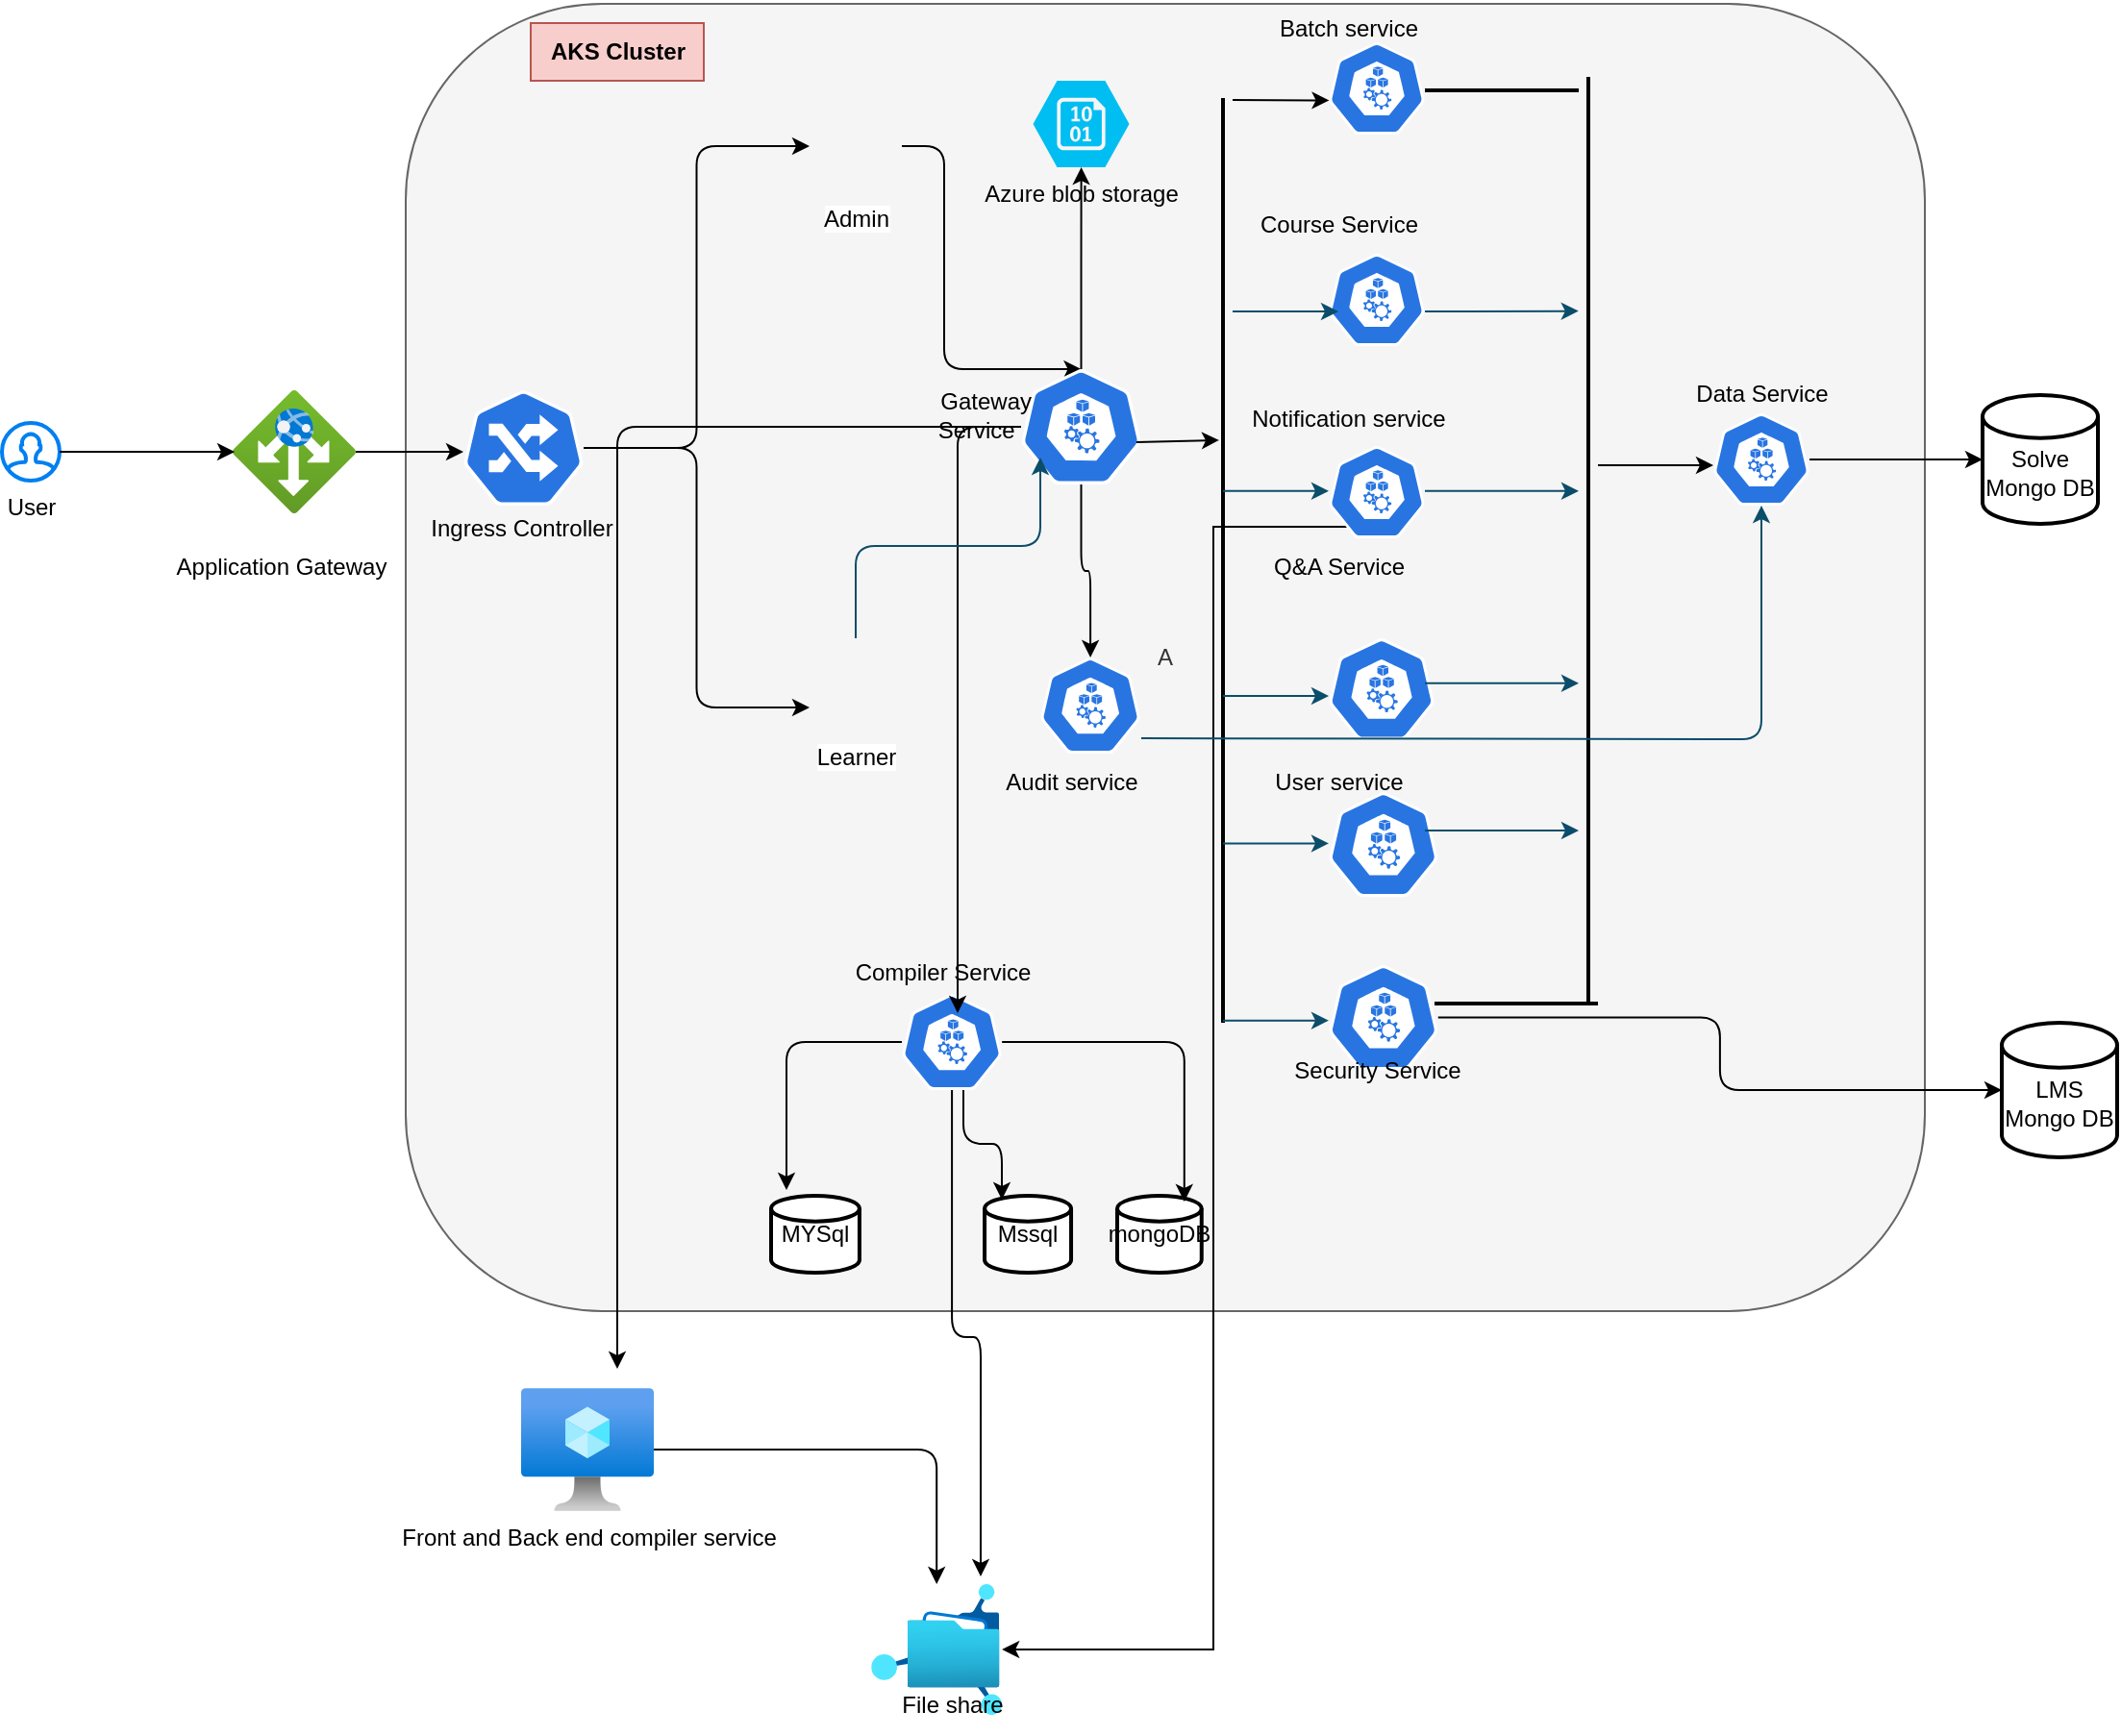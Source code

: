 <mxfile version="24.0.2" type="github">
  <diagram name="Page-1" id="T4M04Sw3OB_QDKywDrmm">
    <mxGraphModel dx="1120" dy="434" grid="1" gridSize="10" guides="1" tooltips="1" connect="1" arrows="1" fold="1" page="1" pageScale="1" pageWidth="850" pageHeight="1100" math="0" shadow="0">
      <root>
        <mxCell id="0" />
        <mxCell id="1" parent="0" />
        <mxCell id="fn0w2bKLxWFTVHuzpLb8-152" value="A" style="whiteSpace=wrap;html=1;rounded=1;strokeColor=#666666;fontColor=#333333;fillColor=#f5f5f5;" parent="1" vertex="1">
          <mxGeometry x="250" y="10" width="790" height="680" as="geometry" />
        </mxCell>
        <mxCell id="OB5NeaHzMn2Zl4-AUMSB-3" value="User" style="html=1;verticalLabelPosition=bottom;align=center;labelBackgroundColor=#ffffff;verticalAlign=top;strokeWidth=2;strokeColor=#0080F0;shadow=0;dashed=0;shape=mxgraph.ios7.icons.user;rounded=1;" parent="1" vertex="1">
          <mxGeometry x="40" y="228" width="30" height="30" as="geometry" />
        </mxCell>
        <mxCell id="OB5NeaHzMn2Zl4-AUMSB-45" style="edgeStyle=orthogonalEdgeStyle;rounded=1;orthogonalLoop=1;jettySize=auto;html=1;" parent="1" source="OB5NeaHzMn2Zl4-AUMSB-7" edge="1">
          <mxGeometry relative="1" as="geometry">
            <mxPoint x="280" y="243" as="targetPoint" />
          </mxGeometry>
        </mxCell>
        <mxCell id="OB5NeaHzMn2Zl4-AUMSB-7" value="" style="image;aspect=fixed;html=1;points=[];align=center;fontSize=12;image=img/lib/azure2/networking/Application_Gateways.svg;rounded=1;" parent="1" vertex="1">
          <mxGeometry x="160" y="211" width="64" height="64" as="geometry" />
        </mxCell>
        <mxCell id="OB5NeaHzMn2Zl4-AUMSB-24" style="edgeStyle=orthogonalEdgeStyle;rounded=1;orthogonalLoop=1;jettySize=auto;html=1;entryX=0;entryY=0.5;entryDx=0;entryDy=0;" parent="1" source="OB5NeaHzMn2Zl4-AUMSB-20" target="OB5NeaHzMn2Zl4-AUMSB-23" edge="1">
          <mxGeometry relative="1" as="geometry" />
        </mxCell>
        <mxCell id="OB5NeaHzMn2Zl4-AUMSB-35" style="edgeStyle=orthogonalEdgeStyle;rounded=1;orthogonalLoop=1;jettySize=auto;html=1;entryX=0;entryY=0.75;entryDx=0;entryDy=0;" parent="1" source="OB5NeaHzMn2Zl4-AUMSB-20" target="OB5NeaHzMn2Zl4-AUMSB-34" edge="1">
          <mxGeometry relative="1" as="geometry" />
        </mxCell>
        <mxCell id="OB5NeaHzMn2Zl4-AUMSB-20" value="" style="aspect=fixed;sketch=0;html=1;dashed=0;whitespace=wrap;fillColor=#2875E2;strokeColor=#ffffff;points=[[0.005,0.63,0],[0.1,0.2,0],[0.9,0.2,0],[0.5,0,0],[0.995,0.63,0],[0.72,0.99,0],[0.5,1,0],[0.28,0.99,0]];shape=mxgraph.kubernetes.icon2;prIcon=ing;rounded=1;" parent="1" vertex="1">
          <mxGeometry x="280" y="211" width="62.5" height="60" as="geometry" />
        </mxCell>
        <mxCell id="fn0w2bKLxWFTVHuzpLb8-1" style="edgeStyle=orthogonalEdgeStyle;rounded=1;orthogonalLoop=1;jettySize=auto;html=1;entryX=0.5;entryY=0;entryDx=0;entryDy=0;entryPerimeter=0;" parent="1" source="OB5NeaHzMn2Zl4-AUMSB-23" target="fn0w2bKLxWFTVHuzpLb8-2" edge="1">
          <mxGeometry relative="1" as="geometry">
            <mxPoint x="590" y="190" as="targetPoint" />
            <Array as="points">
              <mxPoint x="530" y="84" />
              <mxPoint x="530" y="200" />
            </Array>
          </mxGeometry>
        </mxCell>
        <mxCell id="OB5NeaHzMn2Zl4-AUMSB-23" value="Admin" style="shape=image;html=1;verticalAlign=top;verticalLabelPosition=bottom;labelBackgroundColor=#ffffff;imageAspect=0;aspect=fixed;image=https://cdn0.iconfinder.com/data/icons/long-shadow-web-icons/512/angular-symbol-128.png;rounded=1;" parent="1" vertex="1">
          <mxGeometry x="460" y="60" width="48" height="48" as="geometry" />
        </mxCell>
        <mxCell id="OB5NeaHzMn2Zl4-AUMSB-34" value="Learner" style="shape=image;html=1;verticalAlign=top;verticalLabelPosition=bottom;labelBackgroundColor=#ffffff;imageAspect=0;aspect=fixed;image=https://cdn0.iconfinder.com/data/icons/long-shadow-web-icons/512/angular-symbol-128.png;rounded=1;" parent="1" vertex="1">
          <mxGeometry x="460" y="340" width="48" height="48" as="geometry" />
        </mxCell>
        <mxCell id="OB5NeaHzMn2Zl4-AUMSB-37" style="edgeStyle=orthogonalEdgeStyle;rounded=1;orthogonalLoop=1;jettySize=auto;html=1;entryX=0.016;entryY=0.5;entryDx=0;entryDy=0;entryPerimeter=0;" parent="1" source="OB5NeaHzMn2Zl4-AUMSB-3" target="OB5NeaHzMn2Zl4-AUMSB-7" edge="1">
          <mxGeometry relative="1" as="geometry" />
        </mxCell>
        <mxCell id="fn0w2bKLxWFTVHuzpLb8-113" style="edgeStyle=orthogonalEdgeStyle;rounded=1;orthogonalLoop=1;jettySize=auto;html=1;" parent="1" source="fn0w2bKLxWFTVHuzpLb8-2" target="fn0w2bKLxWFTVHuzpLb8-11" edge="1">
          <mxGeometry relative="1" as="geometry" />
        </mxCell>
        <mxCell id="fn0w2bKLxWFTVHuzpLb8-137" style="edgeStyle=orthogonalEdgeStyle;rounded=1;orthogonalLoop=1;jettySize=auto;html=1;" parent="1" source="fn0w2bKLxWFTVHuzpLb8-2" edge="1">
          <mxGeometry relative="1" as="geometry">
            <mxPoint x="360" y="720" as="targetPoint" />
            <Array as="points">
              <mxPoint x="360" y="230" />
            </Array>
          </mxGeometry>
        </mxCell>
        <mxCell id="-ZwU39kBrNvyHmpYSv-l-5" style="edgeStyle=orthogonalEdgeStyle;rounded=0;orthogonalLoop=1;jettySize=auto;html=1;" edge="1" parent="1" source="fn0w2bKLxWFTVHuzpLb8-2" target="-ZwU39kBrNvyHmpYSv-l-1">
          <mxGeometry relative="1" as="geometry" />
        </mxCell>
        <mxCell id="fn0w2bKLxWFTVHuzpLb8-2" value="" style="aspect=fixed;sketch=0;html=1;dashed=0;whitespace=wrap;fillColor=#2875E2;strokeColor=#ffffff;points=[[0.005,0.63,0],[0.1,0.2,0],[0.9,0.2,0],[0.5,0,0],[0.995,0.63,0],[0.72,0.99,0],[0.5,1,0],[0.28,0.99,0]];shape=mxgraph.kubernetes.icon2;prIcon=node;rounded=1;" parent="1" vertex="1">
          <mxGeometry x="570" y="200" width="62.5" height="60" as="geometry" />
        </mxCell>
        <mxCell id="fn0w2bKLxWFTVHuzpLb8-4" value="&amp;nbsp; Gateway&lt;br&gt;Service&amp;nbsp;" style="text;html=1;align=center;verticalAlign=middle;resizable=0;points=[];autosize=1;strokeColor=none;fillColor=none;rounded=1;" parent="1" vertex="1">
          <mxGeometry x="508" y="204" width="80" height="40" as="geometry" />
        </mxCell>
        <mxCell id="fn0w2bKLxWFTVHuzpLb8-5" value="Ingress Controller" style="text;html=1;align=center;verticalAlign=middle;resizable=0;points=[];autosize=1;strokeColor=none;fillColor=none;rounded=1;" parent="1" vertex="1">
          <mxGeometry x="250" y="268" width="120" height="30" as="geometry" />
        </mxCell>
        <mxCell id="fn0w2bKLxWFTVHuzpLb8-6" value="Application Gateway" style="text;html=1;align=center;verticalAlign=middle;resizable=0;points=[];autosize=1;strokeColor=none;fillColor=none;rounded=1;" parent="1" vertex="1">
          <mxGeometry x="120" y="288" width="130" height="30" as="geometry" />
        </mxCell>
        <mxCell id="fn0w2bKLxWFTVHuzpLb8-8" value="" style="aspect=fixed;sketch=0;html=1;dashed=0;whitespace=wrap;fillColor=#2875E2;strokeColor=#ffffff;points=[[0.005,0.63,0],[0.1,0.2,0],[0.9,0.2,0],[0.5,0,0],[0.995,0.63,0],[0.72,0.99,0],[0.5,1,0],[0.28,0.99,0]];shape=mxgraph.kubernetes.icon2;prIcon=node;rounded=1;" parent="1" vertex="1">
          <mxGeometry x="730" y="30" width="50" height="48" as="geometry" />
        </mxCell>
        <mxCell id="fn0w2bKLxWFTVHuzpLb8-9" value="" style="aspect=fixed;sketch=0;html=1;dashed=0;whitespace=wrap;fillColor=#2875E2;strokeColor=#ffffff;points=[[0.005,0.63,0],[0.1,0.2,0],[0.9,0.2,0],[0.5,0,0],[0.995,0.63,0],[0.72,0.99,0],[0.5,1,0],[0.28,0.99,0]];shape=mxgraph.kubernetes.icon2;prIcon=node;rounded=1;" parent="1" vertex="1">
          <mxGeometry x="730" y="140" width="50" height="48" as="geometry" />
        </mxCell>
        <mxCell id="-ZwU39kBrNvyHmpYSv-l-7" style="edgeStyle=orthogonalEdgeStyle;rounded=0;orthogonalLoop=1;jettySize=auto;html=1;" edge="1" parent="1" target="fn0w2bKLxWFTVHuzpLb8-138">
          <mxGeometry relative="1" as="geometry">
            <mxPoint x="610" y="880" as="targetPoint" />
            <mxPoint x="740" y="282" as="sourcePoint" />
            <Array as="points">
              <mxPoint x="670" y="282" />
              <mxPoint x="670" y="866" />
            </Array>
          </mxGeometry>
        </mxCell>
        <mxCell id="fn0w2bKLxWFTVHuzpLb8-10" value="" style="aspect=fixed;sketch=0;html=1;dashed=0;whitespace=wrap;fillColor=#2875E2;strokeColor=#ffffff;points=[[0.005,0.63,0],[0.1,0.2,0],[0.9,0.2,0],[0.5,0,0],[0.995,0.63,0],[0.72,0.99,0],[0.5,1,0],[0.28,0.99,0]];shape=mxgraph.kubernetes.icon2;prIcon=node;rounded=1;" parent="1" vertex="1">
          <mxGeometry x="730" y="240" width="50" height="48" as="geometry" />
        </mxCell>
        <mxCell id="fn0w2bKLxWFTVHuzpLb8-11" value="" style="aspect=fixed;sketch=0;html=1;dashed=0;whitespace=wrap;fillColor=#2875E2;strokeColor=#ffffff;points=[[0.005,0.63,0],[0.1,0.2,0],[0.9,0.2,0],[0.5,0,0],[0.995,0.63,0],[0.72,0.99,0],[0.5,1,0],[0.28,0.99,0]];shape=mxgraph.kubernetes.icon2;prIcon=node;rounded=1;" parent="1" vertex="1">
          <mxGeometry x="580" y="350" width="52.08" height="50" as="geometry" />
        </mxCell>
        <mxCell id="fn0w2bKLxWFTVHuzpLb8-15" value="" style="aspect=fixed;sketch=0;html=1;dashed=0;whitespace=wrap;fillColor=#2875E2;strokeColor=#ffffff;points=[[0.005,0.63,0],[0.1,0.2,0],[0.9,0.2,0],[0.5,0,0],[0.995,0.63,0],[0.72,0.99,0],[0.5,1,0],[0.28,0.99,0]];shape=mxgraph.kubernetes.icon2;prIcon=node;rounded=1;" parent="1" vertex="1">
          <mxGeometry x="730" y="420" width="56.88" height="54.6" as="geometry" />
        </mxCell>
        <mxCell id="fn0w2bKLxWFTVHuzpLb8-108" style="edgeStyle=orthogonalEdgeStyle;rounded=1;orthogonalLoop=1;jettySize=auto;html=1;" parent="1" source="fn0w2bKLxWFTVHuzpLb8-16" target="fn0w2bKLxWFTVHuzpLb8-106" edge="1">
          <mxGeometry relative="1" as="geometry" />
        </mxCell>
        <mxCell id="fn0w2bKLxWFTVHuzpLb8-16" value="" style="aspect=fixed;sketch=0;html=1;dashed=0;whitespace=wrap;fillColor=#2875E2;strokeColor=#ffffff;points=[[0.005,0.63,0],[0.1,0.2,0],[0.9,0.2,0],[0.5,0,0],[0.995,0.63,0],[0.72,0.99,0],[0.5,1,0],[0.28,0.99,0]];shape=mxgraph.kubernetes.icon2;prIcon=node;rounded=1;" parent="1" vertex="1">
          <mxGeometry x="730" y="510" width="56.88" height="54.6" as="geometry" />
        </mxCell>
        <mxCell id="fn0w2bKLxWFTVHuzpLb8-17" value="" style="aspect=fixed;sketch=0;html=1;dashed=0;whitespace=wrap;fillColor=#2875E2;strokeColor=#ffffff;points=[[0.005,0.63,0],[0.1,0.2,0],[0.9,0.2,0],[0.5,0,0],[0.995,0.63,0],[0.72,0.99,0],[0.5,1,0],[0.28,0.99,0]];shape=mxgraph.kubernetes.icon2;prIcon=node;rounded=1;" parent="1" vertex="1">
          <mxGeometry x="930" y="223" width="50" height="48" as="geometry" />
        </mxCell>
        <mxCell id="fn0w2bKLxWFTVHuzpLb8-31" value="Audit service" style="text;html=1;align=center;verticalAlign=middle;resizable=0;points=[];autosize=1;strokeColor=none;fillColor=none;rounded=1;" parent="1" vertex="1">
          <mxGeometry x="551.04" y="400" width="90" height="30" as="geometry" />
        </mxCell>
        <mxCell id="fn0w2bKLxWFTVHuzpLb8-37" value="Batch service" style="text;html=1;align=center;verticalAlign=middle;resizable=0;points=[];autosize=1;strokeColor=none;fillColor=none;rounded=1;" parent="1" vertex="1">
          <mxGeometry x="690" y="8" width="100" height="30" as="geometry" />
        </mxCell>
        <mxCell id="fn0w2bKLxWFTVHuzpLb8-40" value="Notification service" style="text;html=1;align=center;verticalAlign=middle;resizable=0;points=[];autosize=1;strokeColor=none;fillColor=none;rounded=1;" parent="1" vertex="1">
          <mxGeometry x="680" y="211" width="120" height="30" as="geometry" />
        </mxCell>
        <mxCell id="fn0w2bKLxWFTVHuzpLb8-42" value="Q&amp;amp;A Service" style="text;html=1;align=center;verticalAlign=middle;resizable=0;points=[];autosize=1;strokeColor=none;fillColor=none;rounded=1;" parent="1" vertex="1">
          <mxGeometry x="690" y="288" width="90" height="30" as="geometry" />
        </mxCell>
        <mxCell id="fn0w2bKLxWFTVHuzpLb8-56" value="User service" style="text;html=1;align=center;verticalAlign=middle;resizable=0;points=[];autosize=1;strokeColor=none;fillColor=none;rounded=1;" parent="1" vertex="1">
          <mxGeometry x="690" y="400" width="90" height="30" as="geometry" />
        </mxCell>
        <mxCell id="fn0w2bKLxWFTVHuzpLb8-61" value="&lt;br&gt;Solve Mongo DB" style="strokeWidth=2;html=1;shape=mxgraph.flowchart.database;whiteSpace=wrap;rounded=1;" parent="1" vertex="1">
          <mxGeometry x="1070" y="213.5" width="60" height="67" as="geometry" />
        </mxCell>
        <mxCell id="fn0w2bKLxWFTVHuzpLb8-62" value="" style="line;strokeWidth=2;direction=south;html=1;rounded=1;" parent="1" vertex="1">
          <mxGeometry x="860" y="48" width="10" height="481" as="geometry" />
        </mxCell>
        <mxCell id="fn0w2bKLxWFTVHuzpLb8-21" value="Data Service" style="text;html=1;align=center;verticalAlign=middle;resizable=0;points=[];autosize=1;strokeColor=none;fillColor=none;rounded=1;" parent="1" vertex="1">
          <mxGeometry x="910" y="198" width="90" height="30" as="geometry" />
        </mxCell>
        <mxCell id="fn0w2bKLxWFTVHuzpLb8-66" value="" style="line;strokeWidth=2;html=1;rounded=1;" parent="1" vertex="1">
          <mxGeometry x="785" y="525" width="85" height="10" as="geometry" />
        </mxCell>
        <mxCell id="fn0w2bKLxWFTVHuzpLb8-68" value="" style="line;strokeWidth=2;html=1;rounded=1;" parent="1" vertex="1">
          <mxGeometry x="780" y="50" width="80" height="10" as="geometry" />
        </mxCell>
        <mxCell id="fn0w2bKLxWFTVHuzpLb8-55" value="Course Service" style="text;html=1;align=center;verticalAlign=middle;resizable=0;points=[];autosize=1;strokeColor=none;fillColor=none;rounded=1;" parent="1" vertex="1">
          <mxGeometry x="680" y="110" width="110" height="30" as="geometry" />
        </mxCell>
        <mxCell id="fn0w2bKLxWFTVHuzpLb8-13" value="" style="aspect=fixed;sketch=0;html=1;dashed=0;whitespace=wrap;fillColor=#2875E2;strokeColor=#ffffff;points=[[0.005,0.63,0],[0.1,0.2,0],[0.9,0.2,0],[0.5,0,0],[0.995,0.63,0],[0.72,0.99,0],[0.5,1,0],[0.28,0.99,0]];shape=mxgraph.kubernetes.icon2;prIcon=node;rounded=1;" parent="1" vertex="1">
          <mxGeometry x="730" y="340" width="55" height="52.8" as="geometry" />
        </mxCell>
        <mxCell id="fn0w2bKLxWFTVHuzpLb8-79" value="" style="line;strokeWidth=2;direction=south;html=1;rounded=1;" parent="1" vertex="1">
          <mxGeometry x="670" y="59" width="10" height="481" as="geometry" />
        </mxCell>
        <mxCell id="fn0w2bKLxWFTVHuzpLb8-85" value="" style="endArrow=classic;html=1;rounded=1;entryX=0.005;entryY=0.63;entryDx=0;entryDy=0;entryPerimeter=0;" parent="1" target="fn0w2bKLxWFTVHuzpLb8-8" edge="1">
          <mxGeometry width="50" height="50" relative="1" as="geometry">
            <mxPoint x="680" y="60" as="sourcePoint" />
            <mxPoint x="715" y="10" as="targetPoint" />
          </mxGeometry>
        </mxCell>
        <mxCell id="fn0w2bKLxWFTVHuzpLb8-100" style="edgeStyle=orthogonalEdgeStyle;rounded=1;orthogonalLoop=1;jettySize=auto;html=1;entryX=0;entryY=0.5;entryDx=0;entryDy=0;entryPerimeter=0;" parent="1" source="fn0w2bKLxWFTVHuzpLb8-17" target="fn0w2bKLxWFTVHuzpLb8-61" edge="1">
          <mxGeometry relative="1" as="geometry" />
        </mxCell>
        <mxCell id="fn0w2bKLxWFTVHuzpLb8-103" value="" style="endArrow=classic;html=1;rounded=1;entryX=0;entryY=0.563;entryDx=0;entryDy=0;entryPerimeter=0;" parent="1" target="fn0w2bKLxWFTVHuzpLb8-17" edge="1">
          <mxGeometry width="50" height="50" relative="1" as="geometry">
            <mxPoint x="870" y="250" as="sourcePoint" />
            <mxPoint x="924" y="250.52" as="targetPoint" />
          </mxGeometry>
        </mxCell>
        <mxCell id="fn0w2bKLxWFTVHuzpLb8-105" value="" style="aspect=fixed;sketch=0;html=1;dashed=0;whitespace=wrap;fillColor=#2875E2;strokeColor=#ffffff;points=[[0.005,0.63,0],[0.1,0.2,0],[0.9,0.2,0],[0.5,0,0],[0.995,0.63,0],[0.72,0.99,0],[0.5,1,0],[0.28,0.99,0]];shape=mxgraph.kubernetes.icon2;prIcon=node;rounded=1;" parent="1" vertex="1">
          <mxGeometry x="508" y="525" width="52.08" height="50" as="geometry" />
        </mxCell>
        <mxCell id="fn0w2bKLxWFTVHuzpLb8-106" value="&lt;br&gt;LMS Mongo DB" style="strokeWidth=2;html=1;shape=mxgraph.flowchart.database;whiteSpace=wrap;rounded=1;" parent="1" vertex="1">
          <mxGeometry x="1080" y="540" width="60" height="70" as="geometry" />
        </mxCell>
        <mxCell id="fn0w2bKLxWFTVHuzpLb8-109" value="Security Service" style="text;html=1;align=center;verticalAlign=middle;resizable=0;points=[];autosize=1;strokeColor=none;fillColor=none;rounded=1;" parent="1" vertex="1">
          <mxGeometry x="700" y="550" width="110" height="30" as="geometry" />
        </mxCell>
        <mxCell id="fn0w2bKLxWFTVHuzpLb8-110" style="edgeStyle=orthogonalEdgeStyle;rounded=1;orthogonalLoop=1;jettySize=auto;html=1;entryX=0.557;entryY=0.2;entryDx=0;entryDy=0;entryPerimeter=0;" parent="1" source="fn0w2bKLxWFTVHuzpLb8-2" target="fn0w2bKLxWFTVHuzpLb8-105" edge="1">
          <mxGeometry relative="1" as="geometry" />
        </mxCell>
        <mxCell id="fn0w2bKLxWFTVHuzpLb8-118" value="MYSql" style="strokeWidth=2;html=1;shape=mxgraph.flowchart.database;whiteSpace=wrap;rounded=1;" parent="1" vertex="1">
          <mxGeometry x="440" y="630" width="45.96" height="40" as="geometry" />
        </mxCell>
        <mxCell id="fn0w2bKLxWFTVHuzpLb8-119" value="Mssql" style="strokeWidth=2;html=1;shape=mxgraph.flowchart.database;whiteSpace=wrap;rounded=1;" parent="1" vertex="1">
          <mxGeometry x="551.04" y="630" width="44.98" height="40" as="geometry" />
        </mxCell>
        <mxCell id="fn0w2bKLxWFTVHuzpLb8-120" value="mongoDB" style="strokeWidth=2;html=1;shape=mxgraph.flowchart.database;whiteSpace=wrap;rounded=1;" parent="1" vertex="1">
          <mxGeometry x="620" y="630" width="43.88" height="40" as="geometry" />
        </mxCell>
        <mxCell id="fn0w2bKLxWFTVHuzpLb8-122" style="edgeStyle=orthogonalEdgeStyle;rounded=1;orthogonalLoop=1;jettySize=auto;html=1;entryX=0.174;entryY=-0.075;entryDx=0;entryDy=0;entryPerimeter=0;" parent="1" source="fn0w2bKLxWFTVHuzpLb8-105" target="fn0w2bKLxWFTVHuzpLb8-118" edge="1">
          <mxGeometry relative="1" as="geometry" />
        </mxCell>
        <mxCell id="fn0w2bKLxWFTVHuzpLb8-123" style="edgeStyle=orthogonalEdgeStyle;rounded=1;orthogonalLoop=1;jettySize=auto;html=1;entryX=0.795;entryY=0.075;entryDx=0;entryDy=0;entryPerimeter=0;" parent="1" source="fn0w2bKLxWFTVHuzpLb8-105" target="fn0w2bKLxWFTVHuzpLb8-120" edge="1">
          <mxGeometry relative="1" as="geometry" />
        </mxCell>
        <mxCell id="fn0w2bKLxWFTVHuzpLb8-124" style="edgeStyle=orthogonalEdgeStyle;rounded=1;orthogonalLoop=1;jettySize=auto;html=1;entryX=0.211;entryY=0.05;entryDx=0;entryDy=0;entryPerimeter=0;" parent="1" source="fn0w2bKLxWFTVHuzpLb8-105" target="fn0w2bKLxWFTVHuzpLb8-119" edge="1">
          <mxGeometry relative="1" as="geometry">
            <Array as="points">
              <mxPoint x="540" y="603" />
              <mxPoint x="560" y="603" />
              <mxPoint x="560" y="632" />
            </Array>
          </mxGeometry>
        </mxCell>
        <mxCell id="fn0w2bKLxWFTVHuzpLb8-125" value="Compiler Service" style="text;html=1;align=center;verticalAlign=middle;resizable=0;points=[];autosize=1;strokeColor=none;fillColor=none;rounded=1;" parent="1" vertex="1">
          <mxGeometry x="474.1" y="499" width="110" height="30" as="geometry" />
        </mxCell>
        <mxCell id="fn0w2bKLxWFTVHuzpLb8-139" style="edgeStyle=orthogonalEdgeStyle;rounded=1;orthogonalLoop=1;jettySize=auto;html=1;" parent="1" source="fn0w2bKLxWFTVHuzpLb8-127" target="fn0w2bKLxWFTVHuzpLb8-138" edge="1">
          <mxGeometry relative="1" as="geometry" />
        </mxCell>
        <mxCell id="fn0w2bKLxWFTVHuzpLb8-127" value="Front and Back end compiler service" style="image;aspect=fixed;html=1;points=[];align=center;fontSize=12;image=img/lib/azure2/compute/Virtual_Machine.svg;rounded=1;" parent="1" vertex="1">
          <mxGeometry x="310" y="730" width="69" height="64" as="geometry" />
        </mxCell>
        <mxCell id="fn0w2bKLxWFTVHuzpLb8-136" value="" style="endArrow=classic;html=1;rounded=1;entryX=0.37;entryY=0.7;entryDx=0;entryDy=0;entryPerimeter=0;" parent="1" target="fn0w2bKLxWFTVHuzpLb8-79" edge="1">
          <mxGeometry width="50" height="50" relative="1" as="geometry">
            <mxPoint x="630" y="238" as="sourcePoint" />
            <mxPoint x="670" y="240" as="targetPoint" />
          </mxGeometry>
        </mxCell>
        <mxCell id="fn0w2bKLxWFTVHuzpLb8-138" value="" style="image;aspect=fixed;html=1;points=[];align=center;fontSize=12;image=img/lib/azure2/storage/Azure_Fileshare.svg;rounded=1;" parent="1" vertex="1">
          <mxGeometry x="492.08" y="832" width="68" height="68" as="geometry" />
        </mxCell>
        <mxCell id="fn0w2bKLxWFTVHuzpLb8-140" value="File share" style="text;html=1;align=center;verticalAlign=middle;resizable=0;points=[];autosize=1;strokeColor=none;fillColor=none;rounded=1;" parent="1" vertex="1">
          <mxGeometry x="494.04" y="880" width="80" height="30" as="geometry" />
        </mxCell>
        <mxCell id="fn0w2bKLxWFTVHuzpLb8-141" style="edgeStyle=orthogonalEdgeStyle;rounded=1;orthogonalLoop=1;jettySize=auto;html=1;entryX=0.837;entryY=-0.059;entryDx=0;entryDy=0;entryPerimeter=0;" parent="1" source="fn0w2bKLxWFTVHuzpLb8-105" target="fn0w2bKLxWFTVHuzpLb8-138" edge="1">
          <mxGeometry relative="1" as="geometry" />
        </mxCell>
        <mxCell id="fn0w2bKLxWFTVHuzpLb8-147" style="edgeStyle=orthogonalEdgeStyle;rounded=1;orthogonalLoop=1;jettySize=auto;html=1;entryX=0.9;entryY=1.05;entryDx=0;entryDy=0;entryPerimeter=0;strokeColor=#0B4D6A;" parent="1" source="OB5NeaHzMn2Zl4-AUMSB-34" target="fn0w2bKLxWFTVHuzpLb8-4" edge="1">
          <mxGeometry relative="1" as="geometry" />
        </mxCell>
        <mxCell id="fn0w2bKLxWFTVHuzpLb8-155" value="AKS Cluster" style="text;html=1;align=center;verticalAlign=middle;resizable=0;points=[];autosize=1;strokeColor=#b85450;fillColor=#f8cecc;fontStyle=1" parent="1" vertex="1">
          <mxGeometry x="315" y="20" width="90" height="30" as="geometry" />
        </mxCell>
        <mxCell id="fn0w2bKLxWFTVHuzpLb8-156" style="edgeStyle=orthogonalEdgeStyle;rounded=1;orthogonalLoop=1;jettySize=auto;html=1;entryX=0.5;entryY=1;entryDx=0;entryDy=0;entryPerimeter=0;strokeColor=#0B4D6A;" parent="1" target="fn0w2bKLxWFTVHuzpLb8-17" edge="1">
          <mxGeometry relative="1" as="geometry">
            <mxPoint x="632.5" y="392" as="sourcePoint" />
            <mxPoint x="955.42" y="288.0" as="targetPoint" />
          </mxGeometry>
        </mxCell>
        <mxCell id="fn0w2bKLxWFTVHuzpLb8-165" value="" style="endArrow=classic;html=1;rounded=1;strokeColor=#0B4D6A;entryX=0.772;entryY=0.235;entryDx=0;entryDy=0;entryPerimeter=0;" parent="1" target="fn0w2bKLxWFTVHuzpLb8-152" edge="1">
          <mxGeometry width="50" height="50" relative="1" as="geometry">
            <mxPoint x="780" y="170" as="sourcePoint" />
            <mxPoint x="830" y="120" as="targetPoint" />
          </mxGeometry>
        </mxCell>
        <mxCell id="fn0w2bKLxWFTVHuzpLb8-166" value="" style="endArrow=classic;html=1;rounded=1;strokeColor=#0B4D6A;entryX=0.772;entryY=0.235;entryDx=0;entryDy=0;entryPerimeter=0;" parent="1" edge="1">
          <mxGeometry width="50" height="50" relative="1" as="geometry">
            <mxPoint x="780" y="263.41" as="sourcePoint" />
            <mxPoint x="860" y="263.41" as="targetPoint" />
          </mxGeometry>
        </mxCell>
        <mxCell id="fn0w2bKLxWFTVHuzpLb8-167" value="" style="endArrow=classic;html=1;rounded=1;strokeColor=#0B4D6A;entryX=0.772;entryY=0.235;entryDx=0;entryDy=0;entryPerimeter=0;" parent="1" edge="1">
          <mxGeometry width="50" height="50" relative="1" as="geometry">
            <mxPoint x="780" y="363.41" as="sourcePoint" />
            <mxPoint x="860" y="363.41" as="targetPoint" />
          </mxGeometry>
        </mxCell>
        <mxCell id="fn0w2bKLxWFTVHuzpLb8-168" value="" style="endArrow=classic;html=1;rounded=1;strokeColor=#0B4D6A;entryX=0.772;entryY=0.235;entryDx=0;entryDy=0;entryPerimeter=0;" parent="1" edge="1">
          <mxGeometry width="50" height="50" relative="1" as="geometry">
            <mxPoint x="780" y="440" as="sourcePoint" />
            <mxPoint x="860" y="440" as="targetPoint" />
          </mxGeometry>
        </mxCell>
        <mxCell id="fn0w2bKLxWFTVHuzpLb8-169" value="" style="endArrow=classic;html=1;rounded=1;strokeColor=#0B4D6A;entryX=0.772;entryY=0.235;entryDx=0;entryDy=0;entryPerimeter=0;" parent="1" edge="1">
          <mxGeometry width="50" height="50" relative="1" as="geometry">
            <mxPoint x="680" y="170" as="sourcePoint" />
            <mxPoint x="735" y="170" as="targetPoint" />
          </mxGeometry>
        </mxCell>
        <mxCell id="fn0w2bKLxWFTVHuzpLb8-170" value="" style="endArrow=classic;html=1;rounded=1;strokeColor=#0B4D6A;entryX=0.772;entryY=0.235;entryDx=0;entryDy=0;entryPerimeter=0;" parent="1" edge="1">
          <mxGeometry width="50" height="50" relative="1" as="geometry">
            <mxPoint x="675" y="263.41" as="sourcePoint" />
            <mxPoint x="730" y="263.41" as="targetPoint" />
          </mxGeometry>
        </mxCell>
        <mxCell id="fn0w2bKLxWFTVHuzpLb8-172" value="" style="endArrow=classic;html=1;rounded=1;strokeColor=#0B4D6A;entryX=0.772;entryY=0.235;entryDx=0;entryDy=0;entryPerimeter=0;" parent="1" edge="1">
          <mxGeometry width="50" height="50" relative="1" as="geometry">
            <mxPoint x="675" y="370" as="sourcePoint" />
            <mxPoint x="730" y="370" as="targetPoint" />
          </mxGeometry>
        </mxCell>
        <mxCell id="fn0w2bKLxWFTVHuzpLb8-173" value="" style="endArrow=classic;html=1;rounded=1;strokeColor=#0B4D6A;entryX=0.772;entryY=0.235;entryDx=0;entryDy=0;entryPerimeter=0;" parent="1" edge="1">
          <mxGeometry width="50" height="50" relative="1" as="geometry">
            <mxPoint x="675" y="446.71" as="sourcePoint" />
            <mxPoint x="730" y="446.71" as="targetPoint" />
          </mxGeometry>
        </mxCell>
        <mxCell id="fn0w2bKLxWFTVHuzpLb8-174" value="" style="endArrow=classic;html=1;rounded=1;strokeColor=#0B4D6A;entryX=0.772;entryY=0.235;entryDx=0;entryDy=0;entryPerimeter=0;" parent="1" edge="1">
          <mxGeometry width="50" height="50" relative="1" as="geometry">
            <mxPoint x="675" y="538.82" as="sourcePoint" />
            <mxPoint x="730" y="538.82" as="targetPoint" />
          </mxGeometry>
        </mxCell>
        <mxCell id="-ZwU39kBrNvyHmpYSv-l-1" value="Azure blob storage" style="verticalLabelPosition=bottom;html=1;verticalAlign=top;align=center;strokeColor=none;fillColor=#00BEF2;shape=mxgraph.azure.storage_blob;" vertex="1" parent="1">
          <mxGeometry x="576.25" y="50" width="50" height="45" as="geometry" />
        </mxCell>
      </root>
    </mxGraphModel>
  </diagram>
</mxfile>
